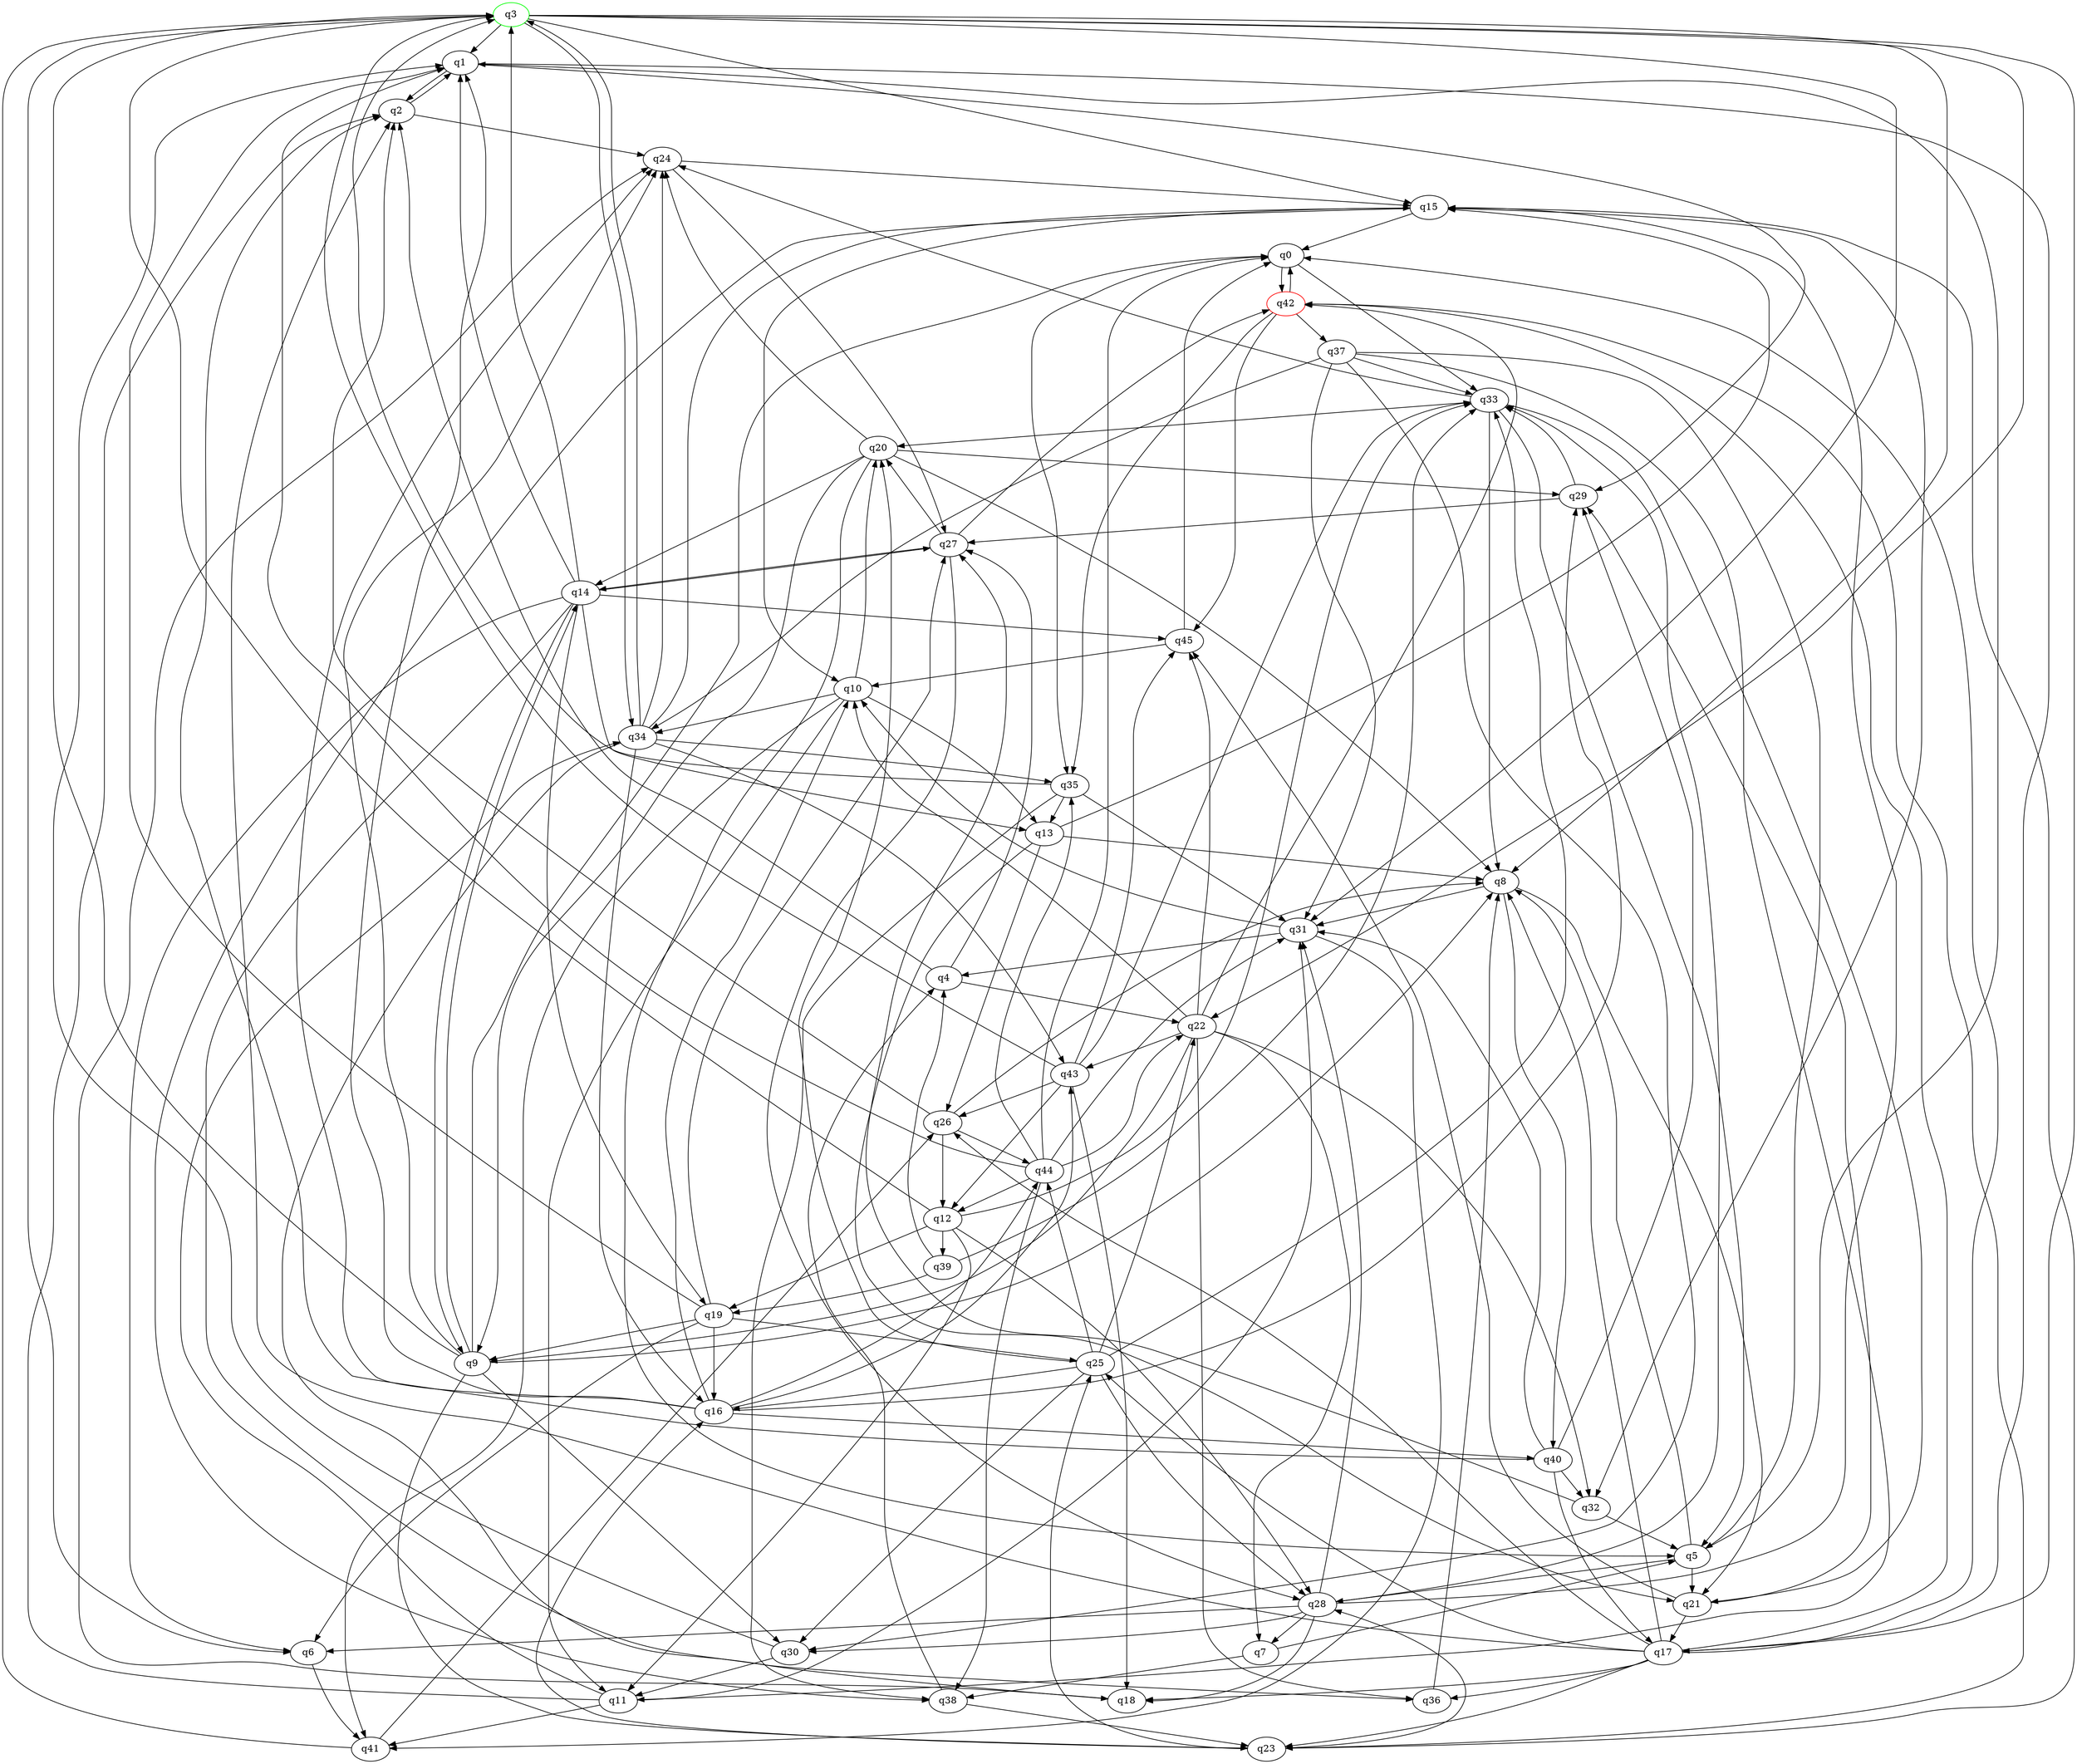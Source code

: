 digraph A{
q3 [initial=1,color=green];
q42 [final=1,color=red];
q0 -> q33;
q0 -> q35;
q0 -> q42;
q1 -> q2;
q1 -> q17;
q1 -> q29;
q2 -> q1;
q2 -> q24;
q3 -> q1;
q3 -> q6;
q3 -> q8;
q3 -> q15;
q3 -> q17;
q3 -> q22;
q3 -> q31;
q3 -> q34;
q4 -> q2;
q4 -> q22;
q4 -> q27;
q5 -> q1;
q5 -> q8;
q5 -> q21;
q5 -> q28;
q6 -> q41;
q7 -> q5;
q7 -> q38;
q8 -> q21;
q8 -> q31;
q8 -> q40;
q9 -> q0;
q9 -> q3;
q9 -> q8;
q9 -> q14;
q9 -> q23;
q9 -> q24;
q9 -> q30;
q10 -> q11;
q10 -> q13;
q10 -> q20;
q10 -> q34;
q10 -> q41;
q11 -> q2;
q11 -> q31;
q11 -> q34;
q11 -> q41;
q12 -> q3;
q12 -> q11;
q12 -> q19;
q12 -> q28;
q12 -> q33;
q12 -> q39;
q13 -> q8;
q13 -> q15;
q13 -> q21;
q13 -> q26;
q14 -> q1;
q14 -> q3;
q14 -> q6;
q14 -> q9;
q14 -> q13;
q14 -> q19;
q14 -> q27;
q14 -> q36;
q14 -> q45;
q15 -> q0;
q15 -> q10;
q15 -> q32;
q15 -> q38;
q16 -> q1;
q16 -> q10;
q16 -> q24;
q16 -> q29;
q16 -> q40;
q16 -> q43;
q16 -> q44;
q17 -> q0;
q17 -> q2;
q17 -> q8;
q17 -> q18;
q17 -> q23;
q17 -> q25;
q17 -> q26;
q17 -> q36;
q17 -> q42;
q18 -> q24;
q19 -> q1;
q19 -> q6;
q19 -> q9;
q19 -> q16;
q19 -> q25;
q19 -> q27;
q20 -> q5;
q20 -> q8;
q20 -> q9;
q20 -> q14;
q20 -> q24;
q20 -> q29;
q21 -> q17;
q21 -> q29;
q21 -> q45;
q22 -> q7;
q22 -> q9;
q22 -> q10;
q22 -> q32;
q22 -> q36;
q22 -> q42;
q22 -> q43;
q22 -> q45;
q23 -> q15;
q23 -> q16;
q23 -> q25;
q23 -> q28;
q24 -> q15;
q24 -> q27;
q25 -> q16;
q25 -> q20;
q25 -> q22;
q25 -> q28;
q25 -> q30;
q25 -> q33;
q25 -> q44;
q26 -> q2;
q26 -> q8;
q26 -> q12;
q26 -> q44;
q27 -> q14;
q27 -> q20;
q27 -> q28;
q27 -> q42;
q28 -> q6;
q28 -> q7;
q28 -> q15;
q28 -> q18;
q28 -> q30;
q28 -> q31;
q28 -> q33;
q29 -> q27;
q29 -> q33;
q30 -> q1;
q30 -> q11;
q31 -> q4;
q31 -> q10;
q31 -> q41;
q32 -> q5;
q32 -> q27;
q33 -> q5;
q33 -> q8;
q33 -> q20;
q33 -> q21;
q33 -> q24;
q34 -> q3;
q34 -> q15;
q34 -> q16;
q34 -> q18;
q34 -> q24;
q34 -> q35;
q34 -> q43;
q35 -> q3;
q35 -> q13;
q35 -> q31;
q35 -> q38;
q36 -> q8;
q37 -> q5;
q37 -> q11;
q37 -> q30;
q37 -> q31;
q37 -> q33;
q37 -> q34;
q38 -> q4;
q38 -> q23;
q39 -> q4;
q39 -> q19;
q39 -> q33;
q40 -> q2;
q40 -> q17;
q40 -> q29;
q40 -> q31;
q40 -> q32;
q41 -> q3;
q41 -> q26;
q42 -> q0;
q42 -> q23;
q42 -> q35;
q42 -> q37;
q42 -> q45;
q43 -> q3;
q43 -> q12;
q43 -> q18;
q43 -> q26;
q43 -> q33;
q43 -> q45;
q44 -> q0;
q44 -> q1;
q44 -> q12;
q44 -> q22;
q44 -> q31;
q44 -> q35;
q44 -> q38;
q45 -> q0;
q45 -> q10;
}